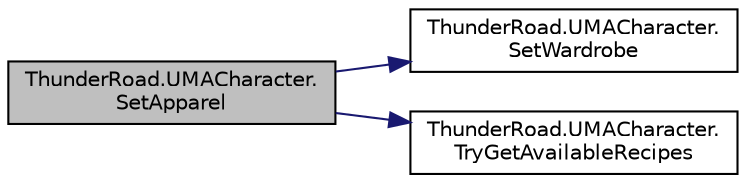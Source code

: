 digraph "ThunderRoad.UMACharacter.SetApparel"
{
 // LATEX_PDF_SIZE
  edge [fontname="Helvetica",fontsize="10",labelfontname="Helvetica",labelfontsize="10"];
  node [fontname="Helvetica",fontsize="10",shape=record];
  rankdir="LR";
  Node1 [label="ThunderRoad.UMACharacter.\lSetApparel",height=0.2,width=0.4,color="black", fillcolor="grey75", style="filled", fontcolor="black",tooltip="Sets the apparel."];
  Node1 -> Node2 [color="midnightblue",fontsize="10",style="solid",fontname="Helvetica"];
  Node2 [label="ThunderRoad.UMACharacter.\lSetWardrobe",height=0.2,width=0.4,color="black", fillcolor="white", style="filled",URL="$class_thunder_road_1_1_u_m_a_character.html#aa2d118a5317a977d4cb0ae18f6321d4d",tooltip="Sets the wardrobe."];
  Node1 -> Node3 [color="midnightblue",fontsize="10",style="solid",fontname="Helvetica"];
  Node3 [label="ThunderRoad.UMACharacter.\lTryGetAvailableRecipes",height=0.2,width=0.4,color="black", fillcolor="white", style="filled",URL="$class_thunder_road_1_1_u_m_a_character.html#a310d607b70c38f33292487a991e61057",tooltip=" "];
}
